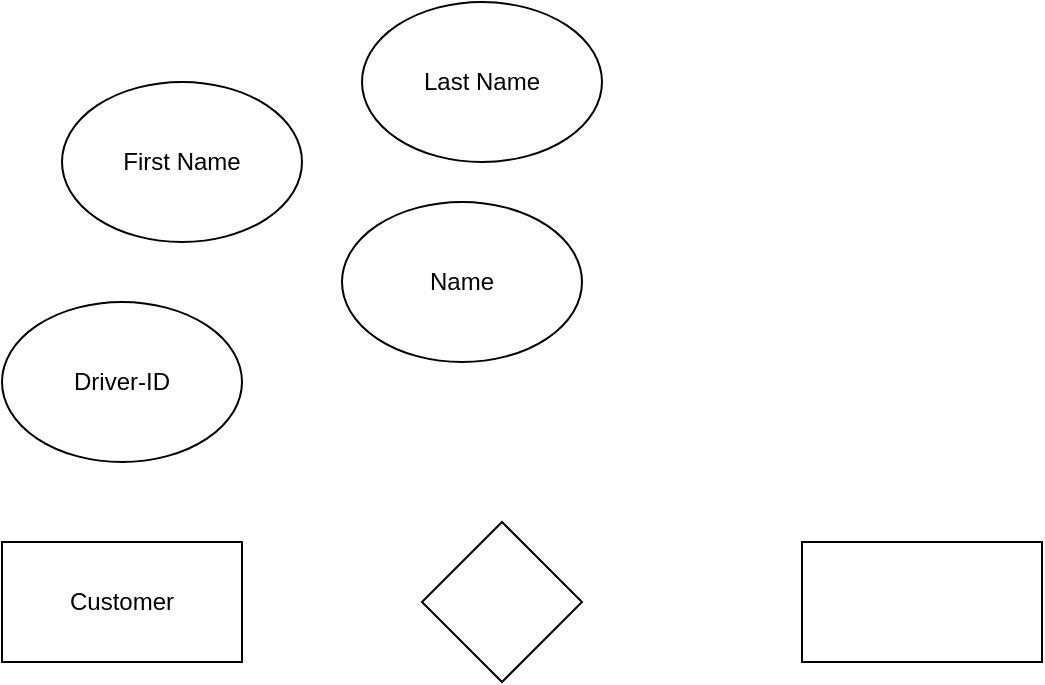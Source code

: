 <mxfile version="26.0.8">
  <diagram name="Page-1" id="chDHrHDj0vWLyuyVue-s">
    <mxGraphModel dx="559" dy="762" grid="1" gridSize="10" guides="1" tooltips="1" connect="1" arrows="1" fold="1" page="1" pageScale="1" pageWidth="827" pageHeight="1169" math="0" shadow="0">
      <root>
        <mxCell id="0" />
        <mxCell id="1" parent="0" />
        <mxCell id="kdI5tucABwnCJqqYop4m-1" value="" style="rhombus;whiteSpace=wrap;html=1;" vertex="1" parent="1">
          <mxGeometry x="320" y="640" width="80" height="80" as="geometry" />
        </mxCell>
        <mxCell id="kdI5tucABwnCJqqYop4m-2" value="Customer" style="rounded=0;whiteSpace=wrap;html=1;" vertex="1" parent="1">
          <mxGeometry x="110" y="650" width="120" height="60" as="geometry" />
        </mxCell>
        <mxCell id="kdI5tucABwnCJqqYop4m-3" value="" style="rounded=0;whiteSpace=wrap;html=1;" vertex="1" parent="1">
          <mxGeometry x="510" y="650" width="120" height="60" as="geometry" />
        </mxCell>
        <mxCell id="kdI5tucABwnCJqqYop4m-4" value="Driver-ID" style="ellipse;whiteSpace=wrap;html=1;" vertex="1" parent="1">
          <mxGeometry x="110" y="530" width="120" height="80" as="geometry" />
        </mxCell>
        <mxCell id="kdI5tucABwnCJqqYop4m-5" value="Name" style="ellipse;whiteSpace=wrap;html=1;" vertex="1" parent="1">
          <mxGeometry x="280" y="480" width="120" height="80" as="geometry" />
        </mxCell>
        <mxCell id="kdI5tucABwnCJqqYop4m-6" value="First Name" style="ellipse;whiteSpace=wrap;html=1;" vertex="1" parent="1">
          <mxGeometry x="140" y="420" width="120" height="80" as="geometry" />
        </mxCell>
        <mxCell id="kdI5tucABwnCJqqYop4m-7" value="Last Name" style="ellipse;whiteSpace=wrap;html=1;" vertex="1" parent="1">
          <mxGeometry x="290" y="380" width="120" height="80" as="geometry" />
        </mxCell>
      </root>
    </mxGraphModel>
  </diagram>
</mxfile>
